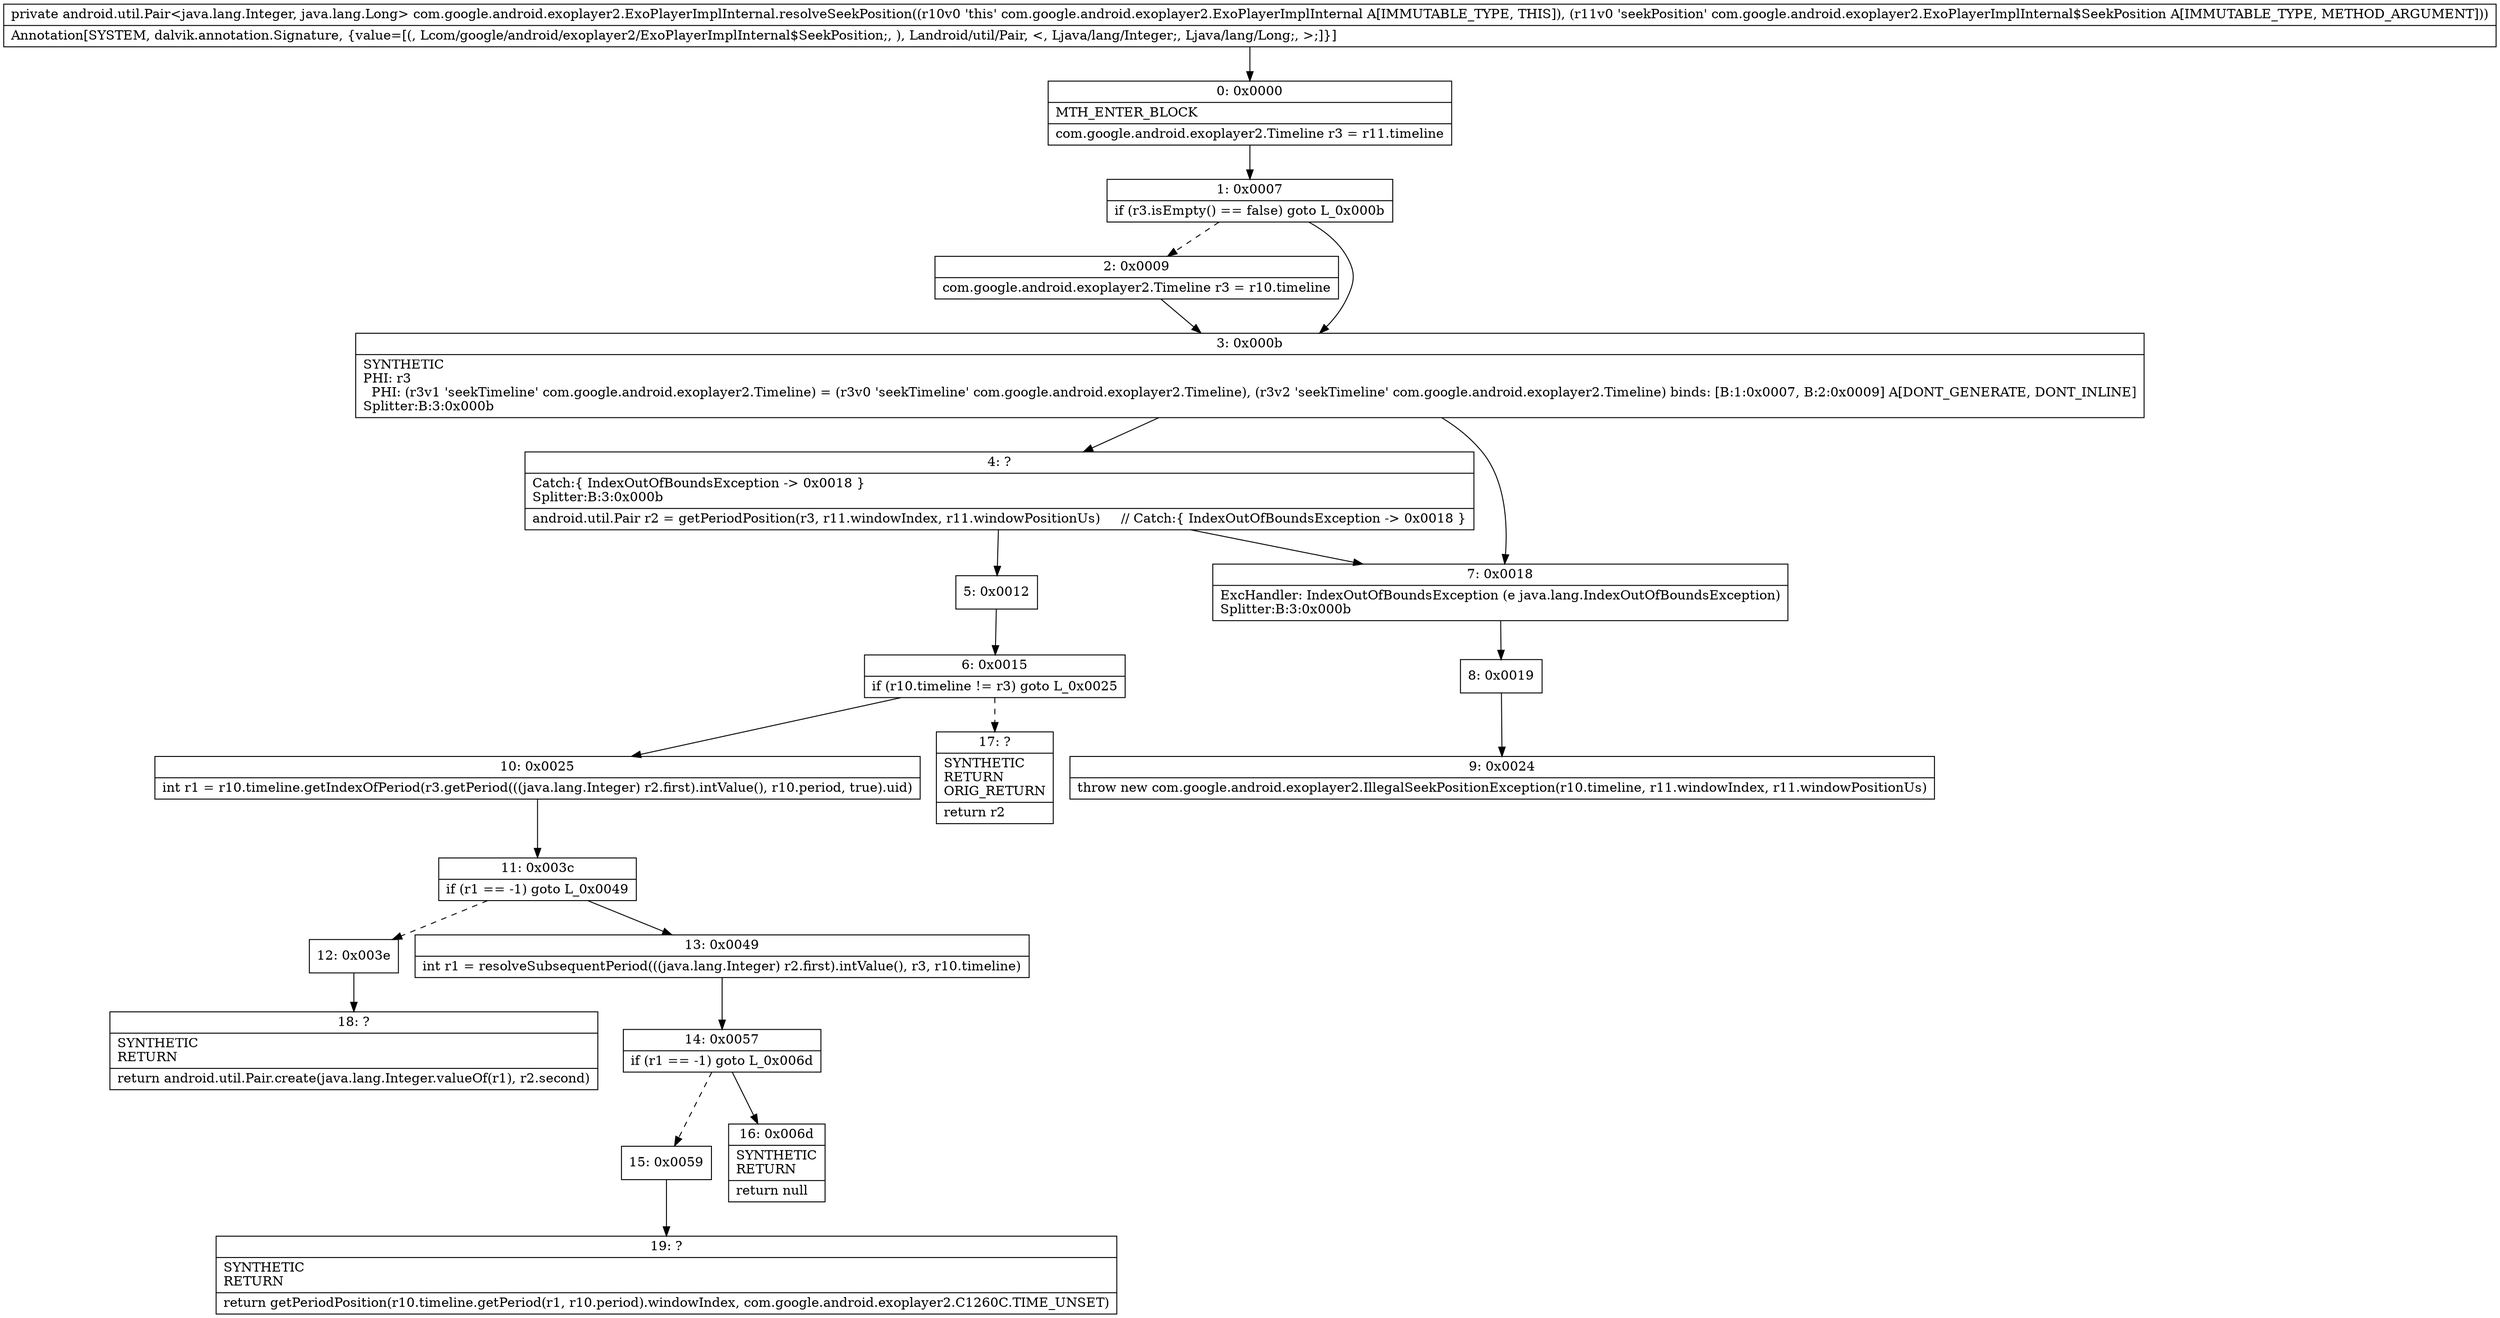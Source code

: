 digraph "CFG forcom.google.android.exoplayer2.ExoPlayerImplInternal.resolveSeekPosition(Lcom\/google\/android\/exoplayer2\/ExoPlayerImplInternal$SeekPosition;)Landroid\/util\/Pair;" {
Node_0 [shape=record,label="{0\:\ 0x0000|MTH_ENTER_BLOCK\l|com.google.android.exoplayer2.Timeline r3 = r11.timeline\l}"];
Node_1 [shape=record,label="{1\:\ 0x0007|if (r3.isEmpty() == false) goto L_0x000b\l}"];
Node_2 [shape=record,label="{2\:\ 0x0009|com.google.android.exoplayer2.Timeline r3 = r10.timeline\l}"];
Node_3 [shape=record,label="{3\:\ 0x000b|SYNTHETIC\lPHI: r3 \l  PHI: (r3v1 'seekTimeline' com.google.android.exoplayer2.Timeline) = (r3v0 'seekTimeline' com.google.android.exoplayer2.Timeline), (r3v2 'seekTimeline' com.google.android.exoplayer2.Timeline) binds: [B:1:0x0007, B:2:0x0009] A[DONT_GENERATE, DONT_INLINE]\lSplitter:B:3:0x000b\l}"];
Node_4 [shape=record,label="{4\:\ ?|Catch:\{ IndexOutOfBoundsException \-\> 0x0018 \}\lSplitter:B:3:0x000b\l|android.util.Pair r2 = getPeriodPosition(r3, r11.windowIndex, r11.windowPositionUs)     \/\/ Catch:\{ IndexOutOfBoundsException \-\> 0x0018 \}\l}"];
Node_5 [shape=record,label="{5\:\ 0x0012}"];
Node_6 [shape=record,label="{6\:\ 0x0015|if (r10.timeline != r3) goto L_0x0025\l}"];
Node_7 [shape=record,label="{7\:\ 0x0018|ExcHandler: IndexOutOfBoundsException (e java.lang.IndexOutOfBoundsException)\lSplitter:B:3:0x000b\l}"];
Node_8 [shape=record,label="{8\:\ 0x0019}"];
Node_9 [shape=record,label="{9\:\ 0x0024|throw new com.google.android.exoplayer2.IllegalSeekPositionException(r10.timeline, r11.windowIndex, r11.windowPositionUs)\l}"];
Node_10 [shape=record,label="{10\:\ 0x0025|int r1 = r10.timeline.getIndexOfPeriod(r3.getPeriod(((java.lang.Integer) r2.first).intValue(), r10.period, true).uid)\l}"];
Node_11 [shape=record,label="{11\:\ 0x003c|if (r1 == \-1) goto L_0x0049\l}"];
Node_12 [shape=record,label="{12\:\ 0x003e}"];
Node_13 [shape=record,label="{13\:\ 0x0049|int r1 = resolveSubsequentPeriod(((java.lang.Integer) r2.first).intValue(), r3, r10.timeline)\l}"];
Node_14 [shape=record,label="{14\:\ 0x0057|if (r1 == \-1) goto L_0x006d\l}"];
Node_15 [shape=record,label="{15\:\ 0x0059}"];
Node_16 [shape=record,label="{16\:\ 0x006d|SYNTHETIC\lRETURN\l|return null\l}"];
Node_17 [shape=record,label="{17\:\ ?|SYNTHETIC\lRETURN\lORIG_RETURN\l|return r2\l}"];
Node_18 [shape=record,label="{18\:\ ?|SYNTHETIC\lRETURN\l|return android.util.Pair.create(java.lang.Integer.valueOf(r1), r2.second)\l}"];
Node_19 [shape=record,label="{19\:\ ?|SYNTHETIC\lRETURN\l|return getPeriodPosition(r10.timeline.getPeriod(r1, r10.period).windowIndex, com.google.android.exoplayer2.C1260C.TIME_UNSET)\l}"];
MethodNode[shape=record,label="{private android.util.Pair\<java.lang.Integer, java.lang.Long\> com.google.android.exoplayer2.ExoPlayerImplInternal.resolveSeekPosition((r10v0 'this' com.google.android.exoplayer2.ExoPlayerImplInternal A[IMMUTABLE_TYPE, THIS]), (r11v0 'seekPosition' com.google.android.exoplayer2.ExoPlayerImplInternal$SeekPosition A[IMMUTABLE_TYPE, METHOD_ARGUMENT]))  | Annotation[SYSTEM, dalvik.annotation.Signature, \{value=[(, Lcom\/google\/android\/exoplayer2\/ExoPlayerImplInternal$SeekPosition;, ), Landroid\/util\/Pair, \<, Ljava\/lang\/Integer;, Ljava\/lang\/Long;, \>;]\}]\l}"];
MethodNode -> Node_0;
Node_0 -> Node_1;
Node_1 -> Node_2[style=dashed];
Node_1 -> Node_3;
Node_2 -> Node_3;
Node_3 -> Node_4;
Node_3 -> Node_7;
Node_4 -> Node_5;
Node_4 -> Node_7;
Node_5 -> Node_6;
Node_6 -> Node_10;
Node_6 -> Node_17[style=dashed];
Node_7 -> Node_8;
Node_8 -> Node_9;
Node_10 -> Node_11;
Node_11 -> Node_12[style=dashed];
Node_11 -> Node_13;
Node_12 -> Node_18;
Node_13 -> Node_14;
Node_14 -> Node_15[style=dashed];
Node_14 -> Node_16;
Node_15 -> Node_19;
}

